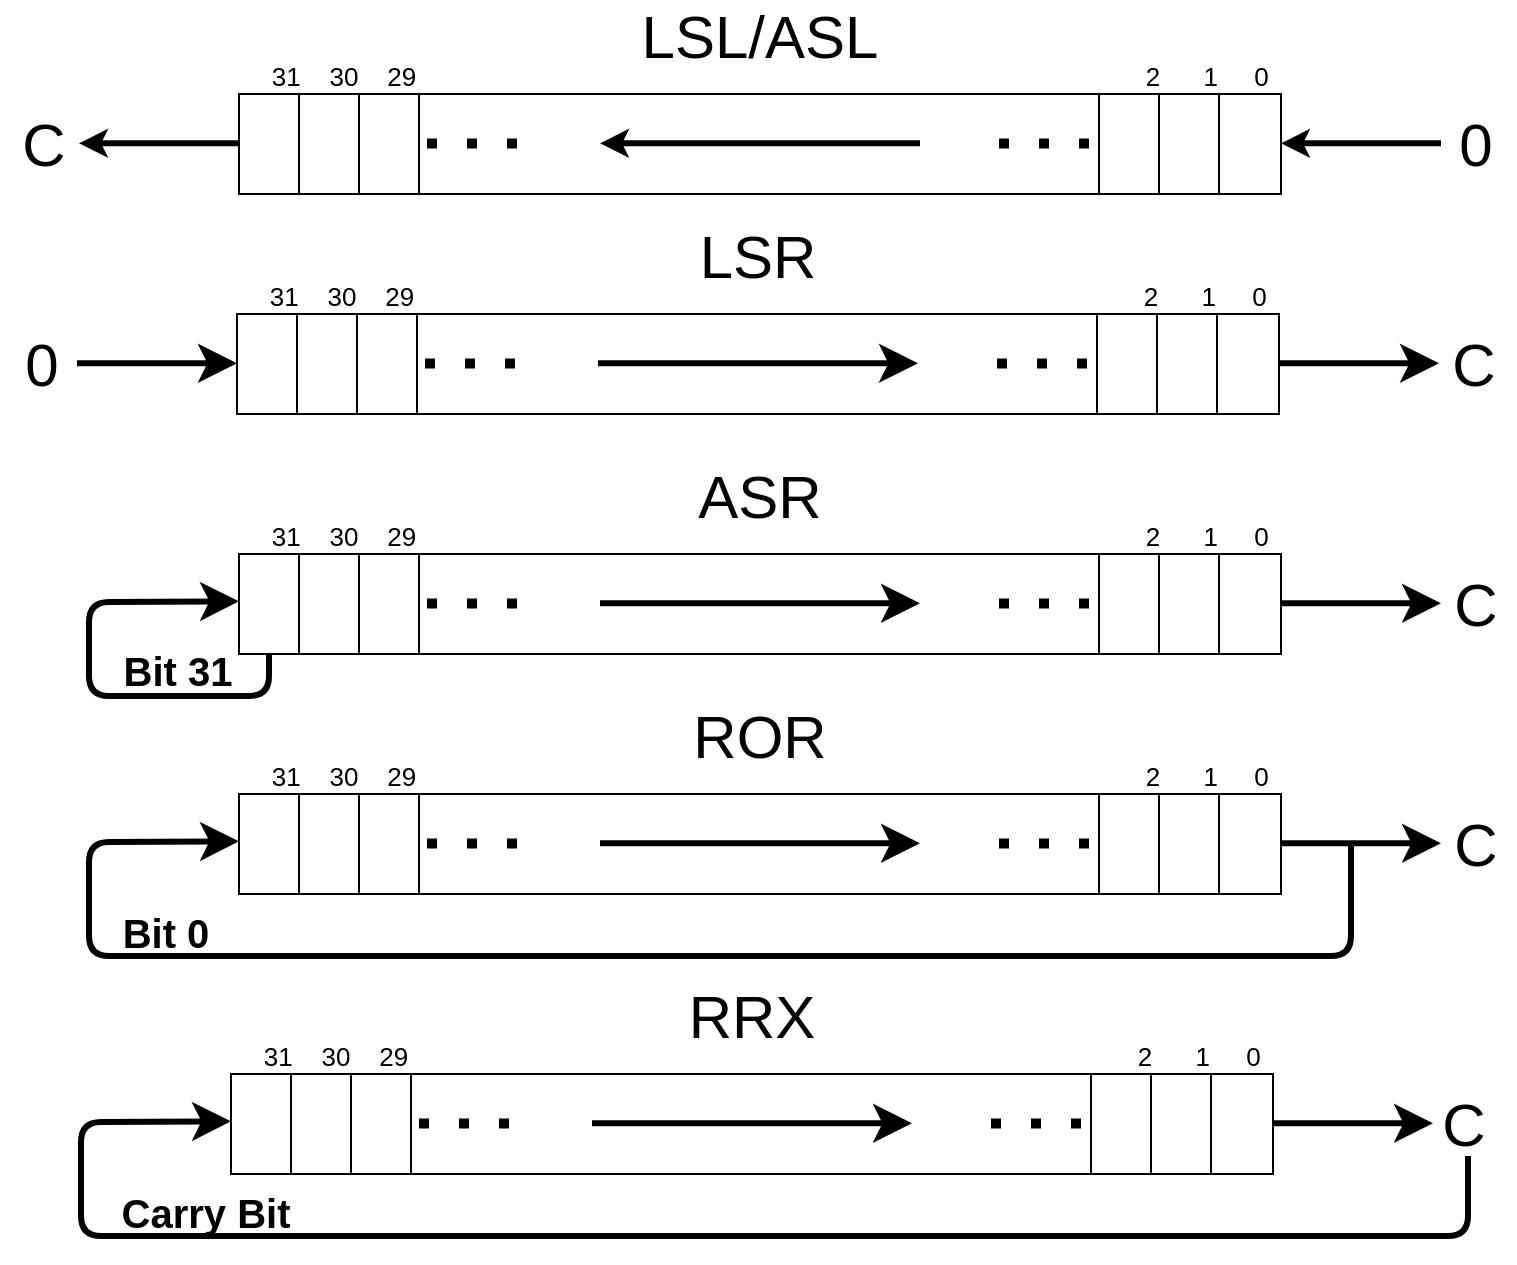<mxfile version="15.3.4" type="device"><diagram id="ltgFTMMdt7tpNFS0S6gb" name="Page-1"><mxGraphModel dx="1673" dy="885" grid="1" gridSize="10" guides="1" tooltips="1" connect="1" arrows="1" fold="1" page="1" pageScale="1" pageWidth="827" pageHeight="1169" math="0" shadow="0"><root><mxCell id="0"/><mxCell id="1" parent="0"/><mxCell id="K2DnyA5gskiFUorjGFYd-1" value="" style="rounded=0;whiteSpace=wrap;html=1;hachureGap=4;pointerEvents=0;verticalAlign=bottom;horizontal=1;labelPosition=center;verticalLabelPosition=top;align=center;fontSize=4;spacing=0;" vertex="1" parent="1"><mxGeometry x="155.5" y="109" width="521" height="50" as="geometry"/></mxCell><mxCell id="K2DnyA5gskiFUorjGFYd-37" value="" style="endArrow=none;html=1;fontSize=3;startSize=10;endSize=5;sourcePerimeterSpacing=8;targetPerimeterSpacing=8;strokeWidth=1;" edge="1" parent="1"><mxGeometry width="50" height="50" relative="1" as="geometry"><mxPoint x="185.5" y="159" as="sourcePoint"/><mxPoint x="185.5" y="109" as="targetPoint"/></mxGeometry></mxCell><mxCell id="K2DnyA5gskiFUorjGFYd-38" value="" style="endArrow=none;html=1;fontSize=3;startSize=10;endSize=5;sourcePerimeterSpacing=8;targetPerimeterSpacing=8;strokeWidth=1;" edge="1" parent="1"><mxGeometry width="50" height="50" relative="1" as="geometry"><mxPoint x="215.5" y="159" as="sourcePoint"/><mxPoint x="215.5" y="109" as="targetPoint"/></mxGeometry></mxCell><mxCell id="K2DnyA5gskiFUorjGFYd-39" value="" style="endArrow=none;html=1;fontSize=3;startSize=10;endSize=5;sourcePerimeterSpacing=8;targetPerimeterSpacing=8;strokeWidth=1;" edge="1" parent="1"><mxGeometry width="50" height="50" relative="1" as="geometry"><mxPoint x="245.5" y="159" as="sourcePoint"/><mxPoint x="245.5" y="109" as="targetPoint"/></mxGeometry></mxCell><mxCell id="K2DnyA5gskiFUorjGFYd-40" value="" style="endArrow=none;html=1;fontSize=3;startSize=10;endSize=5;sourcePerimeterSpacing=8;targetPerimeterSpacing=8;strokeWidth=1;" edge="1" parent="1"><mxGeometry width="50" height="50" relative="1" as="geometry"><mxPoint x="645.5" y="159" as="sourcePoint"/><mxPoint x="645.5" y="109" as="targetPoint"/></mxGeometry></mxCell><mxCell id="K2DnyA5gskiFUorjGFYd-41" value="" style="endArrow=none;html=1;fontSize=3;startSize=10;endSize=5;sourcePerimeterSpacing=8;targetPerimeterSpacing=8;strokeWidth=1;" edge="1" parent="1"><mxGeometry width="50" height="50" relative="1" as="geometry"><mxPoint x="585.5" y="159" as="sourcePoint"/><mxPoint x="585.5" y="109" as="targetPoint"/></mxGeometry></mxCell><mxCell id="K2DnyA5gskiFUorjGFYd-42" value="" style="endArrow=none;html=1;fontSize=3;startSize=10;endSize=5;sourcePerimeterSpacing=8;targetPerimeterSpacing=8;strokeWidth=1;" edge="1" parent="1"><mxGeometry width="50" height="50" relative="1" as="geometry"><mxPoint x="615.5" y="159" as="sourcePoint"/><mxPoint x="615.5" y="109" as="targetPoint"/></mxGeometry></mxCell><mxCell id="K2DnyA5gskiFUorjGFYd-43" value="" style="endArrow=none;dashed=1;html=1;dashPattern=1 3;strokeWidth=5;fontSize=3;startSize=10;endSize=5;sourcePerimeterSpacing=8;targetPerimeterSpacing=8;" edge="1" parent="1"><mxGeometry width="50" height="50" relative="1" as="geometry"><mxPoint x="249.5" y="133.71" as="sourcePoint"/><mxPoint x="299.5" y="133.71" as="targetPoint"/></mxGeometry></mxCell><mxCell id="K2DnyA5gskiFUorjGFYd-44" value="" style="endArrow=none;dashed=1;html=1;dashPattern=1 3;strokeWidth=5;fontSize=3;startSize=10;endSize=5;sourcePerimeterSpacing=8;targetPerimeterSpacing=8;" edge="1" parent="1"><mxGeometry width="50" height="50" relative="1" as="geometry"><mxPoint x="535.5" y="133.71" as="sourcePoint"/><mxPoint x="585.5" y="133.71" as="targetPoint"/></mxGeometry></mxCell><mxCell id="K2DnyA5gskiFUorjGFYd-46" value="&lt;font style=&quot;font-size: 13px&quot;&gt;31&amp;nbsp;&amp;nbsp;&amp;nbsp; 30&amp;nbsp;&amp;nbsp;&amp;nbsp; 29&lt;/font&gt;" style="text;html=1;strokeColor=none;fillColor=none;align=center;verticalAlign=middle;whiteSpace=wrap;rounded=0;hachureGap=4;pointerEvents=0;fontSize=14;" vertex="1" parent="1"><mxGeometry x="87.5" y="70" width="240" height="60" as="geometry"/></mxCell><mxCell id="K2DnyA5gskiFUorjGFYd-47" value="&lt;font style=&quot;font-size: 13px&quot;&gt;&amp;nbsp; 2&amp;nbsp; &amp;nbsp; &amp;nbsp; 1 &amp;nbsp;&amp;nbsp;&amp;nbsp; 0&lt;br&gt;&lt;/font&gt;" style="text;html=1;strokeColor=none;fillColor=none;align=center;verticalAlign=middle;whiteSpace=wrap;rounded=0;hachureGap=4;pointerEvents=0;fontSize=14;" vertex="1" parent="1"><mxGeometry x="515.5" y="70" width="240" height="60" as="geometry"/></mxCell><mxCell id="K2DnyA5gskiFUorjGFYd-49" value="&lt;font style=&quot;font-size: 30px&quot;&gt;C&lt;/font&gt;" style="text;html=1;strokeColor=none;fillColor=none;align=center;verticalAlign=middle;whiteSpace=wrap;rounded=0;hachureGap=4;pointerEvents=0;fontSize=14;" vertex="1" parent="1"><mxGeometry x="37.5" y="124" width="40" height="20" as="geometry"/></mxCell><mxCell id="K2DnyA5gskiFUorjGFYd-50" value="&lt;font style=&quot;font-size: 30px&quot;&gt;0&lt;/font&gt;" style="text;html=1;strokeColor=none;fillColor=none;align=center;verticalAlign=middle;whiteSpace=wrap;rounded=0;hachureGap=4;pointerEvents=0;fontSize=14;" vertex="1" parent="1"><mxGeometry x="753.5" y="124" width="40" height="20" as="geometry"/></mxCell><mxCell id="K2DnyA5gskiFUorjGFYd-51" value="" style="endArrow=classic;html=1;fontSize=14;startSize=10;endSize=5;sourcePerimeterSpacing=8;targetPerimeterSpacing=8;strokeWidth=3;" edge="1" parent="1"><mxGeometry width="50" height="50" relative="1" as="geometry"><mxPoint x="155.5" y="133.66" as="sourcePoint"/><mxPoint x="75.5" y="133.66" as="targetPoint"/></mxGeometry></mxCell><mxCell id="K2DnyA5gskiFUorjGFYd-52" value="" style="endArrow=classic;html=1;fontSize=14;startSize=10;endSize=5;sourcePerimeterSpacing=8;targetPerimeterSpacing=8;strokeWidth=3;endFill=1;" edge="1" parent="1"><mxGeometry width="50" height="50" relative="1" as="geometry"><mxPoint x="756.5" y="133.66" as="sourcePoint"/><mxPoint x="676.5" y="133.66" as="targetPoint"/></mxGeometry></mxCell><mxCell id="K2DnyA5gskiFUorjGFYd-53" value="" style="endArrow=classic;html=1;fontSize=14;startSize=10;endSize=5;sourcePerimeterSpacing=8;targetPerimeterSpacing=8;strokeWidth=3;" edge="1" parent="1"><mxGeometry width="50" height="50" relative="1" as="geometry"><mxPoint x="496" y="133.66" as="sourcePoint"/><mxPoint x="336" y="133.66" as="targetPoint"/></mxGeometry></mxCell><mxCell id="K2DnyA5gskiFUorjGFYd-54" value="&lt;font style=&quot;font-size: 30px&quot;&gt;LSL/ASL&lt;/font&gt;" style="text;html=1;strokeColor=none;fillColor=none;align=center;verticalAlign=middle;whiteSpace=wrap;rounded=0;hachureGap=4;pointerEvents=0;fontSize=14;" vertex="1" parent="1"><mxGeometry x="395.5" y="70" width="40" height="20" as="geometry"/></mxCell><mxCell id="K2DnyA5gskiFUorjGFYd-57" value="" style="rounded=0;whiteSpace=wrap;html=1;hachureGap=4;pointerEvents=0;verticalAlign=bottom;horizontal=1;labelPosition=center;verticalLabelPosition=top;align=center;fontSize=4;spacing=0;" vertex="1" parent="1"><mxGeometry x="154.5" y="219" width="521" height="50" as="geometry"/></mxCell><mxCell id="K2DnyA5gskiFUorjGFYd-58" value="" style="endArrow=none;html=1;fontSize=3;startSize=10;endSize=5;sourcePerimeterSpacing=8;targetPerimeterSpacing=8;strokeWidth=1;" edge="1" parent="1"><mxGeometry width="50" height="50" relative="1" as="geometry"><mxPoint x="184.5" y="269" as="sourcePoint"/><mxPoint x="184.5" y="219" as="targetPoint"/></mxGeometry></mxCell><mxCell id="K2DnyA5gskiFUorjGFYd-59" value="" style="endArrow=none;html=1;fontSize=3;startSize=10;endSize=5;sourcePerimeterSpacing=8;targetPerimeterSpacing=8;strokeWidth=1;" edge="1" parent="1"><mxGeometry width="50" height="50" relative="1" as="geometry"><mxPoint x="214.5" y="269" as="sourcePoint"/><mxPoint x="214.5" y="219" as="targetPoint"/></mxGeometry></mxCell><mxCell id="K2DnyA5gskiFUorjGFYd-60" value="" style="endArrow=none;html=1;fontSize=3;startSize=10;endSize=5;sourcePerimeterSpacing=8;targetPerimeterSpacing=8;strokeWidth=1;" edge="1" parent="1"><mxGeometry width="50" height="50" relative="1" as="geometry"><mxPoint x="244.5" y="269" as="sourcePoint"/><mxPoint x="244.5" y="219" as="targetPoint"/></mxGeometry></mxCell><mxCell id="K2DnyA5gskiFUorjGFYd-61" value="" style="endArrow=none;html=1;fontSize=3;startSize=10;endSize=5;sourcePerimeterSpacing=8;targetPerimeterSpacing=8;strokeWidth=1;" edge="1" parent="1"><mxGeometry width="50" height="50" relative="1" as="geometry"><mxPoint x="644.5" y="269" as="sourcePoint"/><mxPoint x="644.5" y="219" as="targetPoint"/></mxGeometry></mxCell><mxCell id="K2DnyA5gskiFUorjGFYd-62" value="" style="endArrow=none;html=1;fontSize=3;startSize=10;endSize=5;sourcePerimeterSpacing=8;targetPerimeterSpacing=8;strokeWidth=1;" edge="1" parent="1"><mxGeometry width="50" height="50" relative="1" as="geometry"><mxPoint x="584.5" y="269" as="sourcePoint"/><mxPoint x="584.5" y="219" as="targetPoint"/></mxGeometry></mxCell><mxCell id="K2DnyA5gskiFUorjGFYd-63" value="" style="endArrow=none;html=1;fontSize=3;startSize=10;endSize=5;sourcePerimeterSpacing=8;targetPerimeterSpacing=8;strokeWidth=1;" edge="1" parent="1"><mxGeometry width="50" height="50" relative="1" as="geometry"><mxPoint x="614.5" y="269" as="sourcePoint"/><mxPoint x="614.5" y="219" as="targetPoint"/></mxGeometry></mxCell><mxCell id="K2DnyA5gskiFUorjGFYd-64" value="" style="endArrow=none;dashed=1;html=1;dashPattern=1 3;strokeWidth=5;fontSize=3;startSize=10;endSize=5;sourcePerimeterSpacing=8;targetPerimeterSpacing=8;" edge="1" parent="1"><mxGeometry width="50" height="50" relative="1" as="geometry"><mxPoint x="248.5" y="243.71" as="sourcePoint"/><mxPoint x="298.5" y="243.71" as="targetPoint"/></mxGeometry></mxCell><mxCell id="K2DnyA5gskiFUorjGFYd-65" value="" style="endArrow=none;dashed=1;html=1;dashPattern=1 3;strokeWidth=5;fontSize=3;startSize=10;endSize=5;sourcePerimeterSpacing=8;targetPerimeterSpacing=8;" edge="1" parent="1"><mxGeometry width="50" height="50" relative="1" as="geometry"><mxPoint x="534.5" y="243.71" as="sourcePoint"/><mxPoint x="584.5" y="243.71" as="targetPoint"/></mxGeometry></mxCell><mxCell id="K2DnyA5gskiFUorjGFYd-66" value="&lt;font style=&quot;font-size: 13px&quot;&gt;31&amp;nbsp;&amp;nbsp;&amp;nbsp; 30&amp;nbsp;&amp;nbsp;&amp;nbsp; 29&lt;/font&gt;" style="text;html=1;strokeColor=none;fillColor=none;align=center;verticalAlign=middle;whiteSpace=wrap;rounded=0;hachureGap=4;pointerEvents=0;fontSize=14;" vertex="1" parent="1"><mxGeometry x="86.5" y="180" width="240" height="60" as="geometry"/></mxCell><mxCell id="K2DnyA5gskiFUorjGFYd-67" value="&lt;font style=&quot;font-size: 13px&quot;&gt;&amp;nbsp; 2&amp;nbsp; &amp;nbsp; &amp;nbsp; 1 &amp;nbsp;&amp;nbsp;&amp;nbsp; 0&lt;br&gt;&lt;/font&gt;" style="text;html=1;strokeColor=none;fillColor=none;align=center;verticalAlign=middle;whiteSpace=wrap;rounded=0;hachureGap=4;pointerEvents=0;fontSize=14;" vertex="1" parent="1"><mxGeometry x="514.5" y="180" width="240" height="60" as="geometry"/></mxCell><mxCell id="K2DnyA5gskiFUorjGFYd-68" value="&lt;font style=&quot;font-size: 30px&quot;&gt;0&lt;/font&gt;" style="text;html=1;strokeColor=none;fillColor=none;align=center;verticalAlign=middle;whiteSpace=wrap;rounded=0;hachureGap=4;pointerEvents=0;fontSize=14;" vertex="1" parent="1"><mxGeometry x="36.5" y="234" width="40" height="20" as="geometry"/></mxCell><mxCell id="K2DnyA5gskiFUorjGFYd-69" value="&lt;font style=&quot;font-size: 30px&quot;&gt;C&lt;/font&gt;" style="text;html=1;strokeColor=none;fillColor=none;align=center;verticalAlign=middle;whiteSpace=wrap;rounded=0;hachureGap=4;pointerEvents=0;fontSize=14;" vertex="1" parent="1"><mxGeometry x="752.5" y="234" width="40" height="20" as="geometry"/></mxCell><mxCell id="K2DnyA5gskiFUorjGFYd-70" value="" style="endArrow=none;html=1;fontSize=14;startSize=10;endSize=5;sourcePerimeterSpacing=8;targetPerimeterSpacing=8;strokeWidth=3;endFill=0;startArrow=classic;startFill=1;" edge="1" parent="1"><mxGeometry width="50" height="50" relative="1" as="geometry"><mxPoint x="154.5" y="243.66" as="sourcePoint"/><mxPoint x="74.5" y="243.66" as="targetPoint"/></mxGeometry></mxCell><mxCell id="K2DnyA5gskiFUorjGFYd-71" value="" style="endArrow=none;html=1;fontSize=14;startSize=10;endSize=5;sourcePerimeterSpacing=8;targetPerimeterSpacing=8;strokeWidth=3;startArrow=classic;startFill=1;endFill=0;" edge="1" parent="1"><mxGeometry width="50" height="50" relative="1" as="geometry"><mxPoint x="755.5" y="243.66" as="sourcePoint"/><mxPoint x="675.5" y="243.66" as="targetPoint"/></mxGeometry></mxCell><mxCell id="K2DnyA5gskiFUorjGFYd-72" value="" style="endArrow=none;html=1;fontSize=14;startSize=10;endSize=5;sourcePerimeterSpacing=8;targetPerimeterSpacing=8;strokeWidth=3;startArrow=classic;startFill=1;endFill=0;" edge="1" parent="1"><mxGeometry width="50" height="50" relative="1" as="geometry"><mxPoint x="495" y="243.66" as="sourcePoint"/><mxPoint x="335" y="243.66" as="targetPoint"/></mxGeometry></mxCell><mxCell id="K2DnyA5gskiFUorjGFYd-73" value="&lt;font style=&quot;font-size: 30px&quot;&gt;LSR&lt;/font&gt;" style="text;html=1;strokeColor=none;fillColor=none;align=center;verticalAlign=middle;whiteSpace=wrap;rounded=0;hachureGap=4;pointerEvents=0;fontSize=14;" vertex="1" parent="1"><mxGeometry x="394.5" y="180" width="40" height="20" as="geometry"/></mxCell><mxCell id="K2DnyA5gskiFUorjGFYd-77" value="" style="rounded=0;whiteSpace=wrap;html=1;hachureGap=4;pointerEvents=0;verticalAlign=bottom;horizontal=1;labelPosition=center;verticalLabelPosition=top;align=center;fontSize=4;spacing=0;" vertex="1" parent="1"><mxGeometry x="155.5" y="339" width="521" height="50" as="geometry"/></mxCell><mxCell id="K2DnyA5gskiFUorjGFYd-78" value="" style="endArrow=none;html=1;fontSize=3;startSize=10;endSize=5;sourcePerimeterSpacing=8;targetPerimeterSpacing=8;strokeWidth=1;" edge="1" parent="1"><mxGeometry width="50" height="50" relative="1" as="geometry"><mxPoint x="185.5" y="389" as="sourcePoint"/><mxPoint x="185.5" y="339" as="targetPoint"/></mxGeometry></mxCell><mxCell id="K2DnyA5gskiFUorjGFYd-79" value="" style="endArrow=none;html=1;fontSize=3;startSize=10;endSize=5;sourcePerimeterSpacing=8;targetPerimeterSpacing=8;strokeWidth=1;" edge="1" parent="1"><mxGeometry width="50" height="50" relative="1" as="geometry"><mxPoint x="215.5" y="389" as="sourcePoint"/><mxPoint x="215.5" y="339" as="targetPoint"/></mxGeometry></mxCell><mxCell id="K2DnyA5gskiFUorjGFYd-80" value="" style="endArrow=none;html=1;fontSize=3;startSize=10;endSize=5;sourcePerimeterSpacing=8;targetPerimeterSpacing=8;strokeWidth=1;" edge="1" parent="1"><mxGeometry width="50" height="50" relative="1" as="geometry"><mxPoint x="245.5" y="389" as="sourcePoint"/><mxPoint x="245.5" y="339" as="targetPoint"/></mxGeometry></mxCell><mxCell id="K2DnyA5gskiFUorjGFYd-81" value="" style="endArrow=none;html=1;fontSize=3;startSize=10;endSize=5;sourcePerimeterSpacing=8;targetPerimeterSpacing=8;strokeWidth=1;" edge="1" parent="1"><mxGeometry width="50" height="50" relative="1" as="geometry"><mxPoint x="645.5" y="389" as="sourcePoint"/><mxPoint x="645.5" y="339" as="targetPoint"/></mxGeometry></mxCell><mxCell id="K2DnyA5gskiFUorjGFYd-82" value="" style="endArrow=none;html=1;fontSize=3;startSize=10;endSize=5;sourcePerimeterSpacing=8;targetPerimeterSpacing=8;strokeWidth=1;" edge="1" parent="1"><mxGeometry width="50" height="50" relative="1" as="geometry"><mxPoint x="585.5" y="389" as="sourcePoint"/><mxPoint x="585.5" y="339" as="targetPoint"/></mxGeometry></mxCell><mxCell id="K2DnyA5gskiFUorjGFYd-83" value="" style="endArrow=none;html=1;fontSize=3;startSize=10;endSize=5;sourcePerimeterSpacing=8;targetPerimeterSpacing=8;strokeWidth=1;" edge="1" parent="1"><mxGeometry width="50" height="50" relative="1" as="geometry"><mxPoint x="615.5" y="389" as="sourcePoint"/><mxPoint x="615.5" y="339" as="targetPoint"/></mxGeometry></mxCell><mxCell id="K2DnyA5gskiFUorjGFYd-84" value="" style="endArrow=none;dashed=1;html=1;dashPattern=1 3;strokeWidth=5;fontSize=3;startSize=10;endSize=5;sourcePerimeterSpacing=8;targetPerimeterSpacing=8;" edge="1" parent="1"><mxGeometry width="50" height="50" relative="1" as="geometry"><mxPoint x="249.5" y="363.71" as="sourcePoint"/><mxPoint x="299.5" y="363.71" as="targetPoint"/></mxGeometry></mxCell><mxCell id="K2DnyA5gskiFUorjGFYd-85" value="" style="endArrow=none;dashed=1;html=1;dashPattern=1 3;strokeWidth=5;fontSize=3;startSize=10;endSize=5;sourcePerimeterSpacing=8;targetPerimeterSpacing=8;" edge="1" parent="1"><mxGeometry width="50" height="50" relative="1" as="geometry"><mxPoint x="535.5" y="363.71" as="sourcePoint"/><mxPoint x="585.5" y="363.71" as="targetPoint"/></mxGeometry></mxCell><mxCell id="K2DnyA5gskiFUorjGFYd-86" value="&lt;font style=&quot;font-size: 13px&quot;&gt;31&amp;nbsp;&amp;nbsp;&amp;nbsp; 30&amp;nbsp;&amp;nbsp;&amp;nbsp; 29&lt;/font&gt;" style="text;html=1;strokeColor=none;fillColor=none;align=center;verticalAlign=middle;whiteSpace=wrap;rounded=0;hachureGap=4;pointerEvents=0;fontSize=14;" vertex="1" parent="1"><mxGeometry x="87.5" y="300" width="240" height="60" as="geometry"/></mxCell><mxCell id="K2DnyA5gskiFUorjGFYd-87" value="&lt;font style=&quot;font-size: 13px&quot;&gt;&amp;nbsp; 2&amp;nbsp; &amp;nbsp; &amp;nbsp; 1 &amp;nbsp;&amp;nbsp;&amp;nbsp; 0&lt;br&gt;&lt;/font&gt;" style="text;html=1;strokeColor=none;fillColor=none;align=center;verticalAlign=middle;whiteSpace=wrap;rounded=0;hachureGap=4;pointerEvents=0;fontSize=14;" vertex="1" parent="1"><mxGeometry x="515.5" y="300" width="240" height="60" as="geometry"/></mxCell><mxCell id="K2DnyA5gskiFUorjGFYd-89" value="&lt;font style=&quot;font-size: 30px&quot;&gt;C&lt;/font&gt;" style="text;html=1;strokeColor=none;fillColor=none;align=center;verticalAlign=middle;whiteSpace=wrap;rounded=0;hachureGap=4;pointerEvents=0;fontSize=14;" vertex="1" parent="1"><mxGeometry x="753.5" y="354" width="40" height="20" as="geometry"/></mxCell><mxCell id="K2DnyA5gskiFUorjGFYd-90" value="" style="endArrow=none;html=1;fontSize=14;startSize=10;endSize=5;sourcePerimeterSpacing=8;targetPerimeterSpacing=8;strokeWidth=3;endFill=0;startArrow=classic;startFill=1;" edge="1" parent="1"><mxGeometry width="50" height="50" relative="1" as="geometry"><mxPoint x="155.5" y="362.66" as="sourcePoint"/><mxPoint x="170.5" y="389" as="targetPoint"/><Array as="points"><mxPoint x="80.5" y="363"/><mxPoint x="80.5" y="410"/><mxPoint x="170.5" y="410"/></Array></mxGeometry></mxCell><mxCell id="K2DnyA5gskiFUorjGFYd-91" value="" style="endArrow=none;html=1;fontSize=14;startSize=10;endSize=5;sourcePerimeterSpacing=8;targetPerimeterSpacing=8;strokeWidth=3;startArrow=classic;startFill=1;endFill=0;" edge="1" parent="1"><mxGeometry width="50" height="50" relative="1" as="geometry"><mxPoint x="756.5" y="363.66" as="sourcePoint"/><mxPoint x="676.5" y="363.66" as="targetPoint"/></mxGeometry></mxCell><mxCell id="K2DnyA5gskiFUorjGFYd-92" value="" style="endArrow=none;html=1;fontSize=14;startSize=10;endSize=5;sourcePerimeterSpacing=8;targetPerimeterSpacing=8;strokeWidth=3;startArrow=classic;startFill=1;endFill=0;" edge="1" parent="1"><mxGeometry width="50" height="50" relative="1" as="geometry"><mxPoint x="496" y="363.66" as="sourcePoint"/><mxPoint x="336" y="363.66" as="targetPoint"/></mxGeometry></mxCell><mxCell id="K2DnyA5gskiFUorjGFYd-93" value="&lt;font style=&quot;font-size: 30px&quot;&gt;ASR&lt;/font&gt;" style="text;html=1;strokeColor=none;fillColor=none;align=center;verticalAlign=middle;whiteSpace=wrap;rounded=0;hachureGap=4;pointerEvents=0;fontSize=14;" vertex="1" parent="1"><mxGeometry x="395.5" y="300" width="40" height="20" as="geometry"/></mxCell><mxCell id="K2DnyA5gskiFUorjGFYd-94" value="&lt;font style=&quot;font-size: 20px;&quot;&gt;&lt;b style=&quot;font-size: 20px;&quot;&gt;Bit 31&lt;br style=&quot;font-size: 20px;&quot;&gt;&lt;/b&gt;&lt;/font&gt;" style="text;html=1;strokeColor=none;fillColor=none;align=center;verticalAlign=middle;whiteSpace=wrap;rounded=0;hachureGap=4;pointerEvents=0;fontSize=20;" vertex="1" parent="1"><mxGeometry x="86.5" y="387" width="76" height="20" as="geometry"/></mxCell><mxCell id="K2DnyA5gskiFUorjGFYd-113" value="" style="rounded=0;whiteSpace=wrap;html=1;hachureGap=4;pointerEvents=0;verticalAlign=bottom;horizontal=1;labelPosition=center;verticalLabelPosition=top;align=center;fontSize=4;spacing=0;" vertex="1" parent="1"><mxGeometry x="155.5" y="459" width="521" height="50" as="geometry"/></mxCell><mxCell id="K2DnyA5gskiFUorjGFYd-114" value="" style="endArrow=none;html=1;fontSize=3;startSize=10;endSize=5;sourcePerimeterSpacing=8;targetPerimeterSpacing=8;strokeWidth=1;" edge="1" parent="1"><mxGeometry width="50" height="50" relative="1" as="geometry"><mxPoint x="185.5" y="509.0" as="sourcePoint"/><mxPoint x="185.5" y="459.0" as="targetPoint"/></mxGeometry></mxCell><mxCell id="K2DnyA5gskiFUorjGFYd-115" value="" style="endArrow=none;html=1;fontSize=3;startSize=10;endSize=5;sourcePerimeterSpacing=8;targetPerimeterSpacing=8;strokeWidth=1;" edge="1" parent="1"><mxGeometry width="50" height="50" relative="1" as="geometry"><mxPoint x="215.5" y="509.0" as="sourcePoint"/><mxPoint x="215.5" y="459.0" as="targetPoint"/></mxGeometry></mxCell><mxCell id="K2DnyA5gskiFUorjGFYd-116" value="" style="endArrow=none;html=1;fontSize=3;startSize=10;endSize=5;sourcePerimeterSpacing=8;targetPerimeterSpacing=8;strokeWidth=1;" edge="1" parent="1"><mxGeometry width="50" height="50" relative="1" as="geometry"><mxPoint x="245.5" y="509.0" as="sourcePoint"/><mxPoint x="245.5" y="459.0" as="targetPoint"/></mxGeometry></mxCell><mxCell id="K2DnyA5gskiFUorjGFYd-117" value="" style="endArrow=none;html=1;fontSize=3;startSize=10;endSize=5;sourcePerimeterSpacing=8;targetPerimeterSpacing=8;strokeWidth=1;" edge="1" parent="1"><mxGeometry width="50" height="50" relative="1" as="geometry"><mxPoint x="645.5" y="509.0" as="sourcePoint"/><mxPoint x="645.5" y="459.0" as="targetPoint"/></mxGeometry></mxCell><mxCell id="K2DnyA5gskiFUorjGFYd-118" value="" style="endArrow=none;html=1;fontSize=3;startSize=10;endSize=5;sourcePerimeterSpacing=8;targetPerimeterSpacing=8;strokeWidth=1;" edge="1" parent="1"><mxGeometry width="50" height="50" relative="1" as="geometry"><mxPoint x="585.5" y="509.0" as="sourcePoint"/><mxPoint x="585.5" y="459.0" as="targetPoint"/></mxGeometry></mxCell><mxCell id="K2DnyA5gskiFUorjGFYd-119" value="" style="endArrow=none;html=1;fontSize=3;startSize=10;endSize=5;sourcePerimeterSpacing=8;targetPerimeterSpacing=8;strokeWidth=1;" edge="1" parent="1"><mxGeometry width="50" height="50" relative="1" as="geometry"><mxPoint x="615.5" y="509.0" as="sourcePoint"/><mxPoint x="615.5" y="459.0" as="targetPoint"/></mxGeometry></mxCell><mxCell id="K2DnyA5gskiFUorjGFYd-120" value="" style="endArrow=none;dashed=1;html=1;dashPattern=1 3;strokeWidth=5;fontSize=3;startSize=10;endSize=5;sourcePerimeterSpacing=8;targetPerimeterSpacing=8;" edge="1" parent="1"><mxGeometry width="50" height="50" relative="1" as="geometry"><mxPoint x="249.5" y="483.71" as="sourcePoint"/><mxPoint x="299.5" y="483.71" as="targetPoint"/></mxGeometry></mxCell><mxCell id="K2DnyA5gskiFUorjGFYd-121" value="" style="endArrow=none;dashed=1;html=1;dashPattern=1 3;strokeWidth=5;fontSize=3;startSize=10;endSize=5;sourcePerimeterSpacing=8;targetPerimeterSpacing=8;" edge="1" parent="1"><mxGeometry width="50" height="50" relative="1" as="geometry"><mxPoint x="535.5" y="483.71" as="sourcePoint"/><mxPoint x="585.5" y="483.71" as="targetPoint"/></mxGeometry></mxCell><mxCell id="K2DnyA5gskiFUorjGFYd-122" value="&lt;font style=&quot;font-size: 13px&quot;&gt;31&amp;nbsp;&amp;nbsp;&amp;nbsp; 30&amp;nbsp;&amp;nbsp;&amp;nbsp; 29&lt;/font&gt;" style="text;html=1;strokeColor=none;fillColor=none;align=center;verticalAlign=middle;whiteSpace=wrap;rounded=0;hachureGap=4;pointerEvents=0;fontSize=14;" vertex="1" parent="1"><mxGeometry x="87.5" y="420" width="240" height="60" as="geometry"/></mxCell><mxCell id="K2DnyA5gskiFUorjGFYd-123" value="&lt;font style=&quot;font-size: 13px&quot;&gt;&amp;nbsp; 2&amp;nbsp; &amp;nbsp; &amp;nbsp; 1 &amp;nbsp;&amp;nbsp;&amp;nbsp; 0&lt;br&gt;&lt;/font&gt;" style="text;html=1;strokeColor=none;fillColor=none;align=center;verticalAlign=middle;whiteSpace=wrap;rounded=0;hachureGap=4;pointerEvents=0;fontSize=14;" vertex="1" parent="1"><mxGeometry x="515.5" y="420" width="240" height="60" as="geometry"/></mxCell><mxCell id="K2DnyA5gskiFUorjGFYd-124" value="&lt;font style=&quot;font-size: 30px&quot;&gt;C&lt;/font&gt;" style="text;html=1;strokeColor=none;fillColor=none;align=center;verticalAlign=middle;whiteSpace=wrap;rounded=0;hachureGap=4;pointerEvents=0;fontSize=14;" vertex="1" parent="1"><mxGeometry x="753.5" y="474" width="40" height="20" as="geometry"/></mxCell><mxCell id="K2DnyA5gskiFUorjGFYd-125" value="" style="endArrow=none;html=1;fontSize=14;startSize=10;endSize=5;sourcePerimeterSpacing=8;targetPerimeterSpacing=8;strokeWidth=3;endFill=0;startArrow=classic;startFill=1;" edge="1" parent="1"><mxGeometry width="50" height="50" relative="1" as="geometry"><mxPoint x="155.5" y="482.66" as="sourcePoint"/><mxPoint x="711.5" y="483" as="targetPoint"/><Array as="points"><mxPoint x="80.5" y="483"/><mxPoint x="80.5" y="540"/><mxPoint x="711.5" y="540"/></Array></mxGeometry></mxCell><mxCell id="K2DnyA5gskiFUorjGFYd-126" value="" style="endArrow=none;html=1;fontSize=14;startSize=10;endSize=5;sourcePerimeterSpacing=8;targetPerimeterSpacing=8;strokeWidth=3;startArrow=classic;startFill=1;endFill=0;" edge="1" parent="1"><mxGeometry width="50" height="50" relative="1" as="geometry"><mxPoint x="756.5" y="483.66" as="sourcePoint"/><mxPoint x="676.5" y="483.66" as="targetPoint"/></mxGeometry></mxCell><mxCell id="K2DnyA5gskiFUorjGFYd-127" value="" style="endArrow=none;html=1;fontSize=14;startSize=10;endSize=5;sourcePerimeterSpacing=8;targetPerimeterSpacing=8;strokeWidth=3;startArrow=classic;startFill=1;endFill=0;" edge="1" parent="1"><mxGeometry width="50" height="50" relative="1" as="geometry"><mxPoint x="496" y="483.66" as="sourcePoint"/><mxPoint x="336" y="483.66" as="targetPoint"/></mxGeometry></mxCell><mxCell id="K2DnyA5gskiFUorjGFYd-128" value="&lt;font style=&quot;font-size: 30px&quot;&gt;ROR&lt;/font&gt;" style="text;html=1;strokeColor=none;fillColor=none;align=center;verticalAlign=middle;whiteSpace=wrap;rounded=0;hachureGap=4;pointerEvents=0;fontSize=14;" vertex="1" parent="1"><mxGeometry x="395.5" y="420" width="40" height="20" as="geometry"/></mxCell><mxCell id="K2DnyA5gskiFUorjGFYd-129" value="&lt;font style=&quot;font-size: 20px;&quot;&gt;&lt;b style=&quot;font-size: 20px;&quot;&gt;Bit 0&lt;br style=&quot;font-size: 20px;&quot;&gt;&lt;/b&gt;&lt;/font&gt;" style="text;html=1;strokeColor=none;fillColor=none;align=center;verticalAlign=middle;whiteSpace=wrap;rounded=0;hachureGap=4;pointerEvents=0;fontSize=20;" vertex="1" parent="1"><mxGeometry x="80.5" y="518" width="76" height="20" as="geometry"/></mxCell><mxCell id="K2DnyA5gskiFUorjGFYd-152" value="" style="rounded=0;whiteSpace=wrap;html=1;hachureGap=4;pointerEvents=0;verticalAlign=bottom;horizontal=1;labelPosition=center;verticalLabelPosition=top;align=center;fontSize=4;spacing=0;" vertex="1" parent="1"><mxGeometry x="151.5" y="599" width="521" height="50" as="geometry"/></mxCell><mxCell id="K2DnyA5gskiFUorjGFYd-153" value="" style="endArrow=none;html=1;fontSize=3;startSize=10;endSize=5;sourcePerimeterSpacing=8;targetPerimeterSpacing=8;strokeWidth=1;" edge="1" parent="1"><mxGeometry width="50" height="50" relative="1" as="geometry"><mxPoint x="181.5" y="649.0" as="sourcePoint"/><mxPoint x="181.5" y="599.0" as="targetPoint"/></mxGeometry></mxCell><mxCell id="K2DnyA5gskiFUorjGFYd-154" value="" style="endArrow=none;html=1;fontSize=3;startSize=10;endSize=5;sourcePerimeterSpacing=8;targetPerimeterSpacing=8;strokeWidth=1;" edge="1" parent="1"><mxGeometry width="50" height="50" relative="1" as="geometry"><mxPoint x="211.5" y="649.0" as="sourcePoint"/><mxPoint x="211.5" y="599.0" as="targetPoint"/></mxGeometry></mxCell><mxCell id="K2DnyA5gskiFUorjGFYd-155" value="" style="endArrow=none;html=1;fontSize=3;startSize=10;endSize=5;sourcePerimeterSpacing=8;targetPerimeterSpacing=8;strokeWidth=1;" edge="1" parent="1"><mxGeometry width="50" height="50" relative="1" as="geometry"><mxPoint x="241.5" y="649.0" as="sourcePoint"/><mxPoint x="241.5" y="599.0" as="targetPoint"/></mxGeometry></mxCell><mxCell id="K2DnyA5gskiFUorjGFYd-156" value="" style="endArrow=none;html=1;fontSize=3;startSize=10;endSize=5;sourcePerimeterSpacing=8;targetPerimeterSpacing=8;strokeWidth=1;" edge="1" parent="1"><mxGeometry width="50" height="50" relative="1" as="geometry"><mxPoint x="641.5" y="649.0" as="sourcePoint"/><mxPoint x="641.5" y="599.0" as="targetPoint"/></mxGeometry></mxCell><mxCell id="K2DnyA5gskiFUorjGFYd-157" value="" style="endArrow=none;html=1;fontSize=3;startSize=10;endSize=5;sourcePerimeterSpacing=8;targetPerimeterSpacing=8;strokeWidth=1;" edge="1" parent="1"><mxGeometry width="50" height="50" relative="1" as="geometry"><mxPoint x="581.5" y="649.0" as="sourcePoint"/><mxPoint x="581.5" y="599.0" as="targetPoint"/></mxGeometry></mxCell><mxCell id="K2DnyA5gskiFUorjGFYd-158" value="" style="endArrow=none;html=1;fontSize=3;startSize=10;endSize=5;sourcePerimeterSpacing=8;targetPerimeterSpacing=8;strokeWidth=1;" edge="1" parent="1"><mxGeometry width="50" height="50" relative="1" as="geometry"><mxPoint x="611.5" y="649.0" as="sourcePoint"/><mxPoint x="611.5" y="599.0" as="targetPoint"/></mxGeometry></mxCell><mxCell id="K2DnyA5gskiFUorjGFYd-159" value="" style="endArrow=none;dashed=1;html=1;dashPattern=1 3;strokeWidth=5;fontSize=3;startSize=10;endSize=5;sourcePerimeterSpacing=8;targetPerimeterSpacing=8;" edge="1" parent="1"><mxGeometry width="50" height="50" relative="1" as="geometry"><mxPoint x="245.5" y="623.71" as="sourcePoint"/><mxPoint x="295.5" y="623.71" as="targetPoint"/></mxGeometry></mxCell><mxCell id="K2DnyA5gskiFUorjGFYd-160" value="" style="endArrow=none;dashed=1;html=1;dashPattern=1 3;strokeWidth=5;fontSize=3;startSize=10;endSize=5;sourcePerimeterSpacing=8;targetPerimeterSpacing=8;" edge="1" parent="1"><mxGeometry width="50" height="50" relative="1" as="geometry"><mxPoint x="531.5" y="623.71" as="sourcePoint"/><mxPoint x="581.5" y="623.71" as="targetPoint"/></mxGeometry></mxCell><mxCell id="K2DnyA5gskiFUorjGFYd-161" value="&lt;font style=&quot;font-size: 13px&quot;&gt;31&amp;nbsp;&amp;nbsp;&amp;nbsp; 30&amp;nbsp;&amp;nbsp;&amp;nbsp; 29&lt;/font&gt;" style="text;html=1;strokeColor=none;fillColor=none;align=center;verticalAlign=middle;whiteSpace=wrap;rounded=0;hachureGap=4;pointerEvents=0;fontSize=14;" vertex="1" parent="1"><mxGeometry x="83.5" y="560" width="240" height="60" as="geometry"/></mxCell><mxCell id="K2DnyA5gskiFUorjGFYd-162" value="&lt;font style=&quot;font-size: 13px&quot;&gt;&amp;nbsp; 2&amp;nbsp; &amp;nbsp; &amp;nbsp; 1 &amp;nbsp;&amp;nbsp;&amp;nbsp; 0&lt;br&gt;&lt;/font&gt;" style="text;html=1;strokeColor=none;fillColor=none;align=center;verticalAlign=middle;whiteSpace=wrap;rounded=0;hachureGap=4;pointerEvents=0;fontSize=14;" vertex="1" parent="1"><mxGeometry x="511.5" y="560" width="240" height="60" as="geometry"/></mxCell><mxCell id="K2DnyA5gskiFUorjGFYd-163" value="&lt;font style=&quot;font-size: 30px&quot;&gt;C&lt;/font&gt;" style="text;html=1;strokeColor=none;fillColor=none;align=center;verticalAlign=middle;whiteSpace=wrap;rounded=0;hachureGap=4;pointerEvents=0;fontSize=14;" vertex="1" parent="1"><mxGeometry x="747.5" y="614" width="40" height="20" as="geometry"/></mxCell><mxCell id="K2DnyA5gskiFUorjGFYd-164" value="" style="endArrow=none;html=1;fontSize=14;startSize=10;endSize=5;sourcePerimeterSpacing=8;targetPerimeterSpacing=8;strokeWidth=3;endFill=0;startArrow=classic;startFill=1;" edge="1" parent="1"><mxGeometry width="50" height="50" relative="1" as="geometry"><mxPoint x="151.5" y="622.66" as="sourcePoint"/><mxPoint x="770" y="640" as="targetPoint"/><Array as="points"><mxPoint x="76.5" y="623"/><mxPoint x="76.5" y="680"/><mxPoint x="770" y="680"/></Array></mxGeometry></mxCell><mxCell id="K2DnyA5gskiFUorjGFYd-165" value="" style="endArrow=none;html=1;fontSize=14;startSize=10;endSize=5;sourcePerimeterSpacing=8;targetPerimeterSpacing=8;strokeWidth=3;startArrow=classic;startFill=1;endFill=0;" edge="1" parent="1"><mxGeometry width="50" height="50" relative="1" as="geometry"><mxPoint x="752.5" y="623.66" as="sourcePoint"/><mxPoint x="672.5" y="623.66" as="targetPoint"/></mxGeometry></mxCell><mxCell id="K2DnyA5gskiFUorjGFYd-166" value="" style="endArrow=none;html=1;fontSize=14;startSize=10;endSize=5;sourcePerimeterSpacing=8;targetPerimeterSpacing=8;strokeWidth=3;startArrow=classic;startFill=1;endFill=0;" edge="1" parent="1"><mxGeometry width="50" height="50" relative="1" as="geometry"><mxPoint x="492" y="623.66" as="sourcePoint"/><mxPoint x="332" y="623.66" as="targetPoint"/></mxGeometry></mxCell><mxCell id="K2DnyA5gskiFUorjGFYd-167" value="&lt;font style=&quot;font-size: 30px&quot;&gt;RRX&lt;/font&gt;" style="text;html=1;strokeColor=none;fillColor=none;align=center;verticalAlign=middle;whiteSpace=wrap;rounded=0;hachureGap=4;pointerEvents=0;fontSize=14;" vertex="1" parent="1"><mxGeometry x="391.5" y="560" width="40" height="20" as="geometry"/></mxCell><mxCell id="K2DnyA5gskiFUorjGFYd-168" value="&lt;font style=&quot;font-size: 20px;&quot;&gt;&lt;b style=&quot;font-size: 20px;&quot;&gt;Carry Bit&lt;br style=&quot;font-size: 20px;&quot;&gt;&lt;/b&gt;&lt;/font&gt;" style="text;html=1;strokeColor=none;fillColor=none;align=center;verticalAlign=middle;whiteSpace=wrap;rounded=0;hachureGap=4;pointerEvents=0;fontSize=20;" vertex="1" parent="1"><mxGeometry x="76.5" y="658" width="123.5" height="20" as="geometry"/></mxCell></root></mxGraphModel></diagram></mxfile>